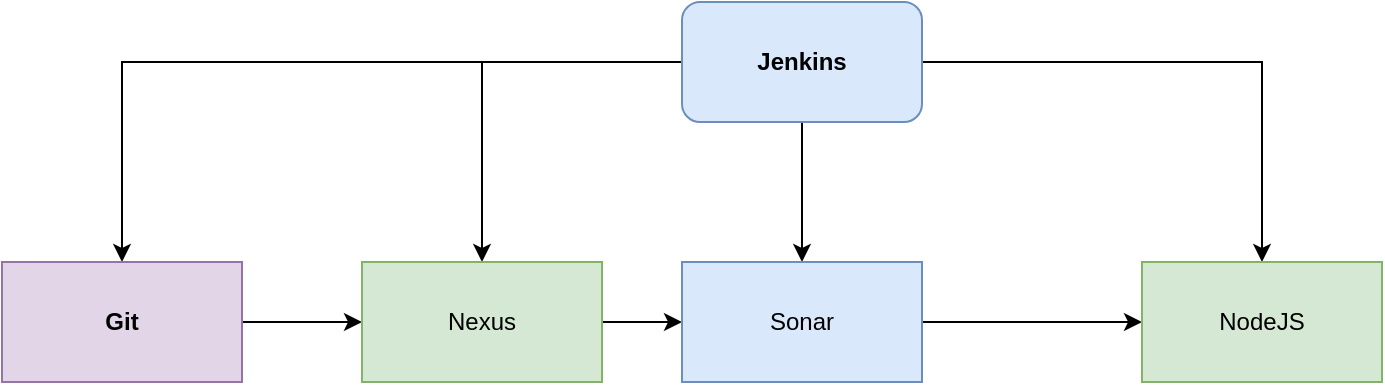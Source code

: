 <mxfile version="24.8.6">
  <diagram name="Page-1" id="QA2YgZ5qAtqiSVzFPLgG">
    <mxGraphModel dx="2109" dy="686" grid="1" gridSize="10" guides="1" tooltips="1" connect="1" arrows="1" fold="1" page="1" pageScale="1" pageWidth="850" pageHeight="1100" math="0" shadow="0">
      <root>
        <mxCell id="0" />
        <mxCell id="1" parent="0" />
        <mxCell id="23e7rN1AAgiDRxN-T140-6" style="edgeStyle=orthogonalEdgeStyle;rounded=0;orthogonalLoop=1;jettySize=auto;html=1;entryX=0.5;entryY=0;entryDx=0;entryDy=0;" edge="1" parent="1" source="23e7rN1AAgiDRxN-T140-1" target="23e7rN1AAgiDRxN-T140-2">
          <mxGeometry relative="1" as="geometry" />
        </mxCell>
        <mxCell id="23e7rN1AAgiDRxN-T140-7" style="edgeStyle=orthogonalEdgeStyle;rounded=0;orthogonalLoop=1;jettySize=auto;html=1;entryX=0.5;entryY=0;entryDx=0;entryDy=0;" edge="1" parent="1" source="23e7rN1AAgiDRxN-T140-1" target="23e7rN1AAgiDRxN-T140-3">
          <mxGeometry relative="1" as="geometry" />
        </mxCell>
        <mxCell id="23e7rN1AAgiDRxN-T140-8" style="edgeStyle=orthogonalEdgeStyle;rounded=0;orthogonalLoop=1;jettySize=auto;html=1;entryX=0.5;entryY=0;entryDx=0;entryDy=0;" edge="1" parent="1" source="23e7rN1AAgiDRxN-T140-1" target="23e7rN1AAgiDRxN-T140-4">
          <mxGeometry relative="1" as="geometry" />
        </mxCell>
        <mxCell id="23e7rN1AAgiDRxN-T140-9" style="edgeStyle=orthogonalEdgeStyle;rounded=0;orthogonalLoop=1;jettySize=auto;html=1;" edge="1" parent="1" source="23e7rN1AAgiDRxN-T140-1" target="23e7rN1AAgiDRxN-T140-5">
          <mxGeometry relative="1" as="geometry" />
        </mxCell>
        <mxCell id="23e7rN1AAgiDRxN-T140-1" value="&lt;b&gt;Jenkins&lt;/b&gt;" style="rounded=1;whiteSpace=wrap;html=1;fillColor=#dae8fc;strokeColor=#6c8ebf;" vertex="1" parent="1">
          <mxGeometry x="300" y="70" width="120" height="60" as="geometry" />
        </mxCell>
        <mxCell id="23e7rN1AAgiDRxN-T140-10" style="edgeStyle=orthogonalEdgeStyle;rounded=0;orthogonalLoop=1;jettySize=auto;html=1;entryX=0;entryY=0.5;entryDx=0;entryDy=0;" edge="1" parent="1" source="23e7rN1AAgiDRxN-T140-2" target="23e7rN1AAgiDRxN-T140-3">
          <mxGeometry relative="1" as="geometry" />
        </mxCell>
        <mxCell id="23e7rN1AAgiDRxN-T140-2" value="&lt;b&gt;Git&lt;/b&gt;" style="rounded=0;whiteSpace=wrap;html=1;fillColor=#e1d5e7;strokeColor=#9673a6;" vertex="1" parent="1">
          <mxGeometry x="-40" y="200" width="120" height="60" as="geometry" />
        </mxCell>
        <mxCell id="23e7rN1AAgiDRxN-T140-11" style="edgeStyle=orthogonalEdgeStyle;rounded=0;orthogonalLoop=1;jettySize=auto;html=1;entryX=0;entryY=0.5;entryDx=0;entryDy=0;" edge="1" parent="1" source="23e7rN1AAgiDRxN-T140-3" target="23e7rN1AAgiDRxN-T140-4">
          <mxGeometry relative="1" as="geometry" />
        </mxCell>
        <mxCell id="23e7rN1AAgiDRxN-T140-3" value="Nexus" style="rounded=0;whiteSpace=wrap;html=1;fillColor=#d5e8d4;strokeColor=#82b366;" vertex="1" parent="1">
          <mxGeometry x="140" y="200" width="120" height="60" as="geometry" />
        </mxCell>
        <mxCell id="23e7rN1AAgiDRxN-T140-12" style="edgeStyle=orthogonalEdgeStyle;rounded=0;orthogonalLoop=1;jettySize=auto;html=1;entryX=0;entryY=0.5;entryDx=0;entryDy=0;" edge="1" parent="1" source="23e7rN1AAgiDRxN-T140-4" target="23e7rN1AAgiDRxN-T140-5">
          <mxGeometry relative="1" as="geometry" />
        </mxCell>
        <mxCell id="23e7rN1AAgiDRxN-T140-4" value="Sonar" style="rounded=0;whiteSpace=wrap;html=1;fillColor=#dae8fc;strokeColor=#6c8ebf;" vertex="1" parent="1">
          <mxGeometry x="300" y="200" width="120" height="60" as="geometry" />
        </mxCell>
        <mxCell id="23e7rN1AAgiDRxN-T140-5" value="NodeJS" style="rounded=0;whiteSpace=wrap;html=1;fillColor=#d5e8d4;strokeColor=#82b366;" vertex="1" parent="1">
          <mxGeometry x="530" y="200" width="120" height="60" as="geometry" />
        </mxCell>
      </root>
    </mxGraphModel>
  </diagram>
</mxfile>
